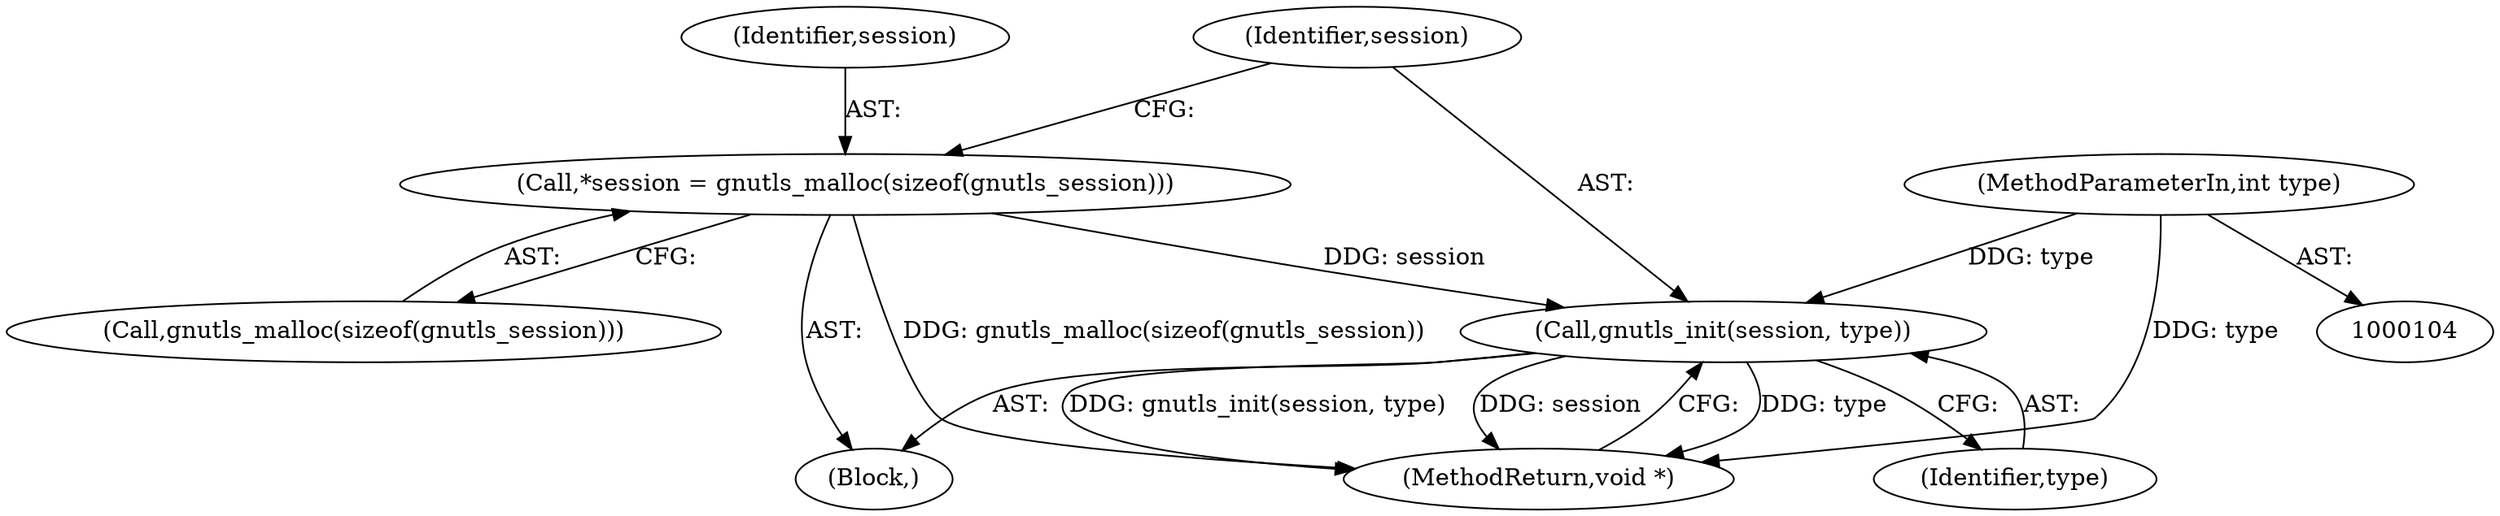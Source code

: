 digraph "0_pacemaker_564f7cc2a51dcd2f28ab12a13394f31be5aa3c93_16@pointer" {
"1000115" [label="(Call,gnutls_init(session, type))"];
"1000110" [label="(Call,*session = gnutls_malloc(sizeof(gnutls_session)))"];
"1000106" [label="(MethodParameterIn,int type)"];
"1000108" [label="(Block,)"];
"1000116" [label="(Identifier,session)"];
"1000115" [label="(Call,gnutls_init(session, type))"];
"1000110" [label="(Call,*session = gnutls_malloc(sizeof(gnutls_session)))"];
"1000112" [label="(Call,gnutls_malloc(sizeof(gnutls_session)))"];
"1000111" [label="(Identifier,session)"];
"1000119" [label="(MethodReturn,void *)"];
"1000117" [label="(Identifier,type)"];
"1000106" [label="(MethodParameterIn,int type)"];
"1000115" -> "1000108"  [label="AST: "];
"1000115" -> "1000117"  [label="CFG: "];
"1000116" -> "1000115"  [label="AST: "];
"1000117" -> "1000115"  [label="AST: "];
"1000119" -> "1000115"  [label="CFG: "];
"1000115" -> "1000119"  [label="DDG: type"];
"1000115" -> "1000119"  [label="DDG: gnutls_init(session, type)"];
"1000115" -> "1000119"  [label="DDG: session"];
"1000110" -> "1000115"  [label="DDG: session"];
"1000106" -> "1000115"  [label="DDG: type"];
"1000110" -> "1000108"  [label="AST: "];
"1000110" -> "1000112"  [label="CFG: "];
"1000111" -> "1000110"  [label="AST: "];
"1000112" -> "1000110"  [label="AST: "];
"1000116" -> "1000110"  [label="CFG: "];
"1000110" -> "1000119"  [label="DDG: gnutls_malloc(sizeof(gnutls_session))"];
"1000106" -> "1000104"  [label="AST: "];
"1000106" -> "1000119"  [label="DDG: type"];
}
